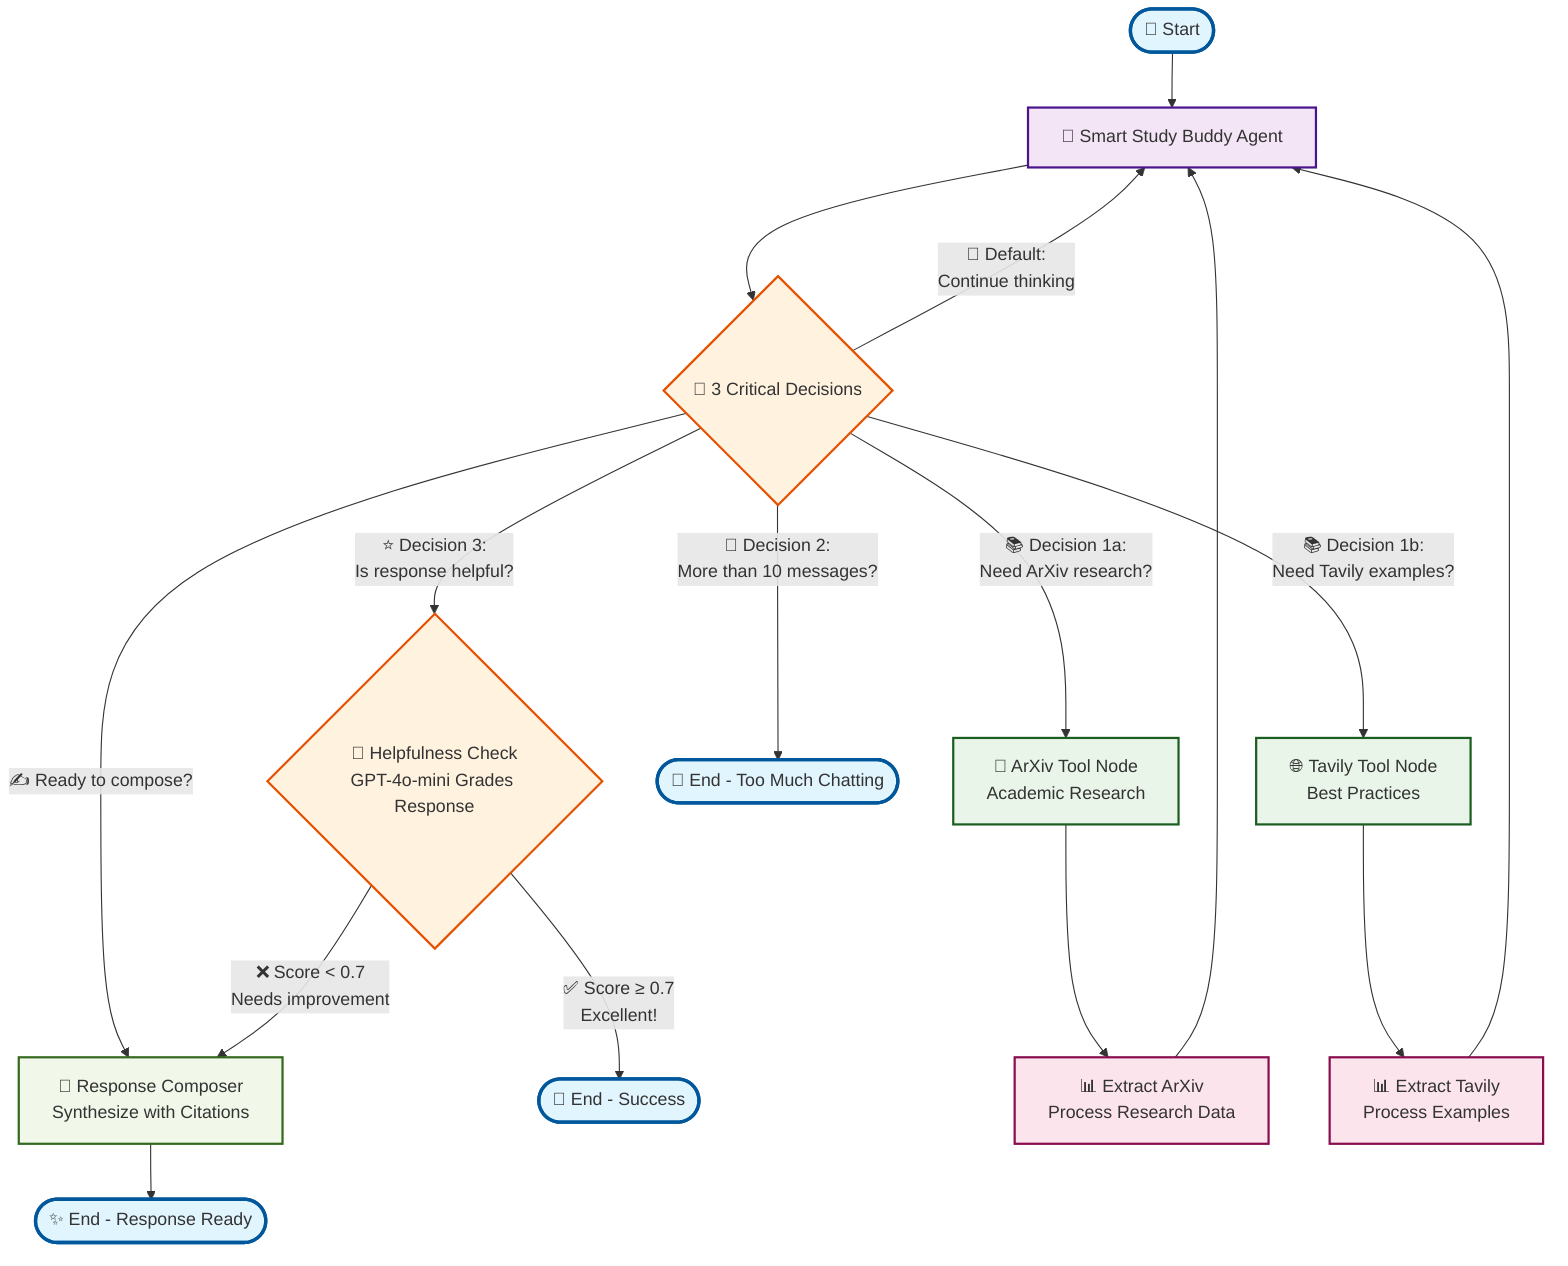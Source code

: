 graph TD
    START([🚀 Start]) --> agent[🧠 Smart Study Buddy Agent]
    
    agent --> decision{🤔 3 Critical Decisions}
    
    %% Decision 1: Specific Tool Routing
    decision -->|"📚 Decision 1a:<br/>Need ArXiv research?"| arxiv[📖 ArXiv Tool Node<br/>Academic Research]
    decision -->|"📚 Decision 1b:<br/>Need Tavily examples?"| tavily[🌐 Tavily Tool Node<br/>Best Practices]
    
    %% Decision 2: Conversation Length Check
    decision -->|"💬 Decision 2:<br/>More than 10 messages?"| END1([🛑 End - Too Much Chatting])
    
    %% Decision 3: Helpfulness Assessment
    decision -->|"⭐ Decision 3:<br/>Is response helpful?"| helpful{🎯 Helpfulness Check<br/>GPT-4o-mini Grades Response}
    decision -->|"✍️ Ready to compose?"| compose[📝 Response Composer<br/>Synthesize with Citations]
    
    %% Helpfulness evaluation paths
    helpful -->|"✅ Score ≥ 0.7<br/>Excellent!"| END2([🎉 End - Success])
    helpful -->|"❌ Score < 0.7<br/>Needs improvement"| compose
    
    %% Tool processing flows
    arxiv --> extract_arxiv[📊 Extract ArXiv<br/>Process Research Data]
    tavily --> extract_tavily[📊 Extract Tavily<br/>Process Examples]
    
    %% Back to agent for next decision
    extract_arxiv --> agent
    extract_tavily --> agent
    
    %% Final composition
    compose --> END3([✨ End - Response Ready])
    
    %% Feedback loop
    decision -->|"🔄 Default:<br/>Continue thinking"| agent
    
    %% Styling
    classDef startEnd fill:#e1f5fe,stroke:#01579B,stroke-width:3px
    classDef agent fill:#f3e5f5,stroke:#4A148C,stroke-width:2px
    classDef decision fill:#fff3e0,stroke:#E65100,stroke-width:2px
    classDef tools fill:#e8f5e8,stroke:#1B5E20,stroke-width:2px
    classDef process fill:#fce4ec,stroke:#880E4F,stroke-width:2px
    classDef compose fill:#f1f8e9,stroke:#33691E,stroke-width:2px
    
    class START,END1,END2,END3 startEnd
    class agent agent
    class decision,helpful decision
    class arxiv,tavily tools
    class extract_arxiv,extract_tavily process
    class compose compose